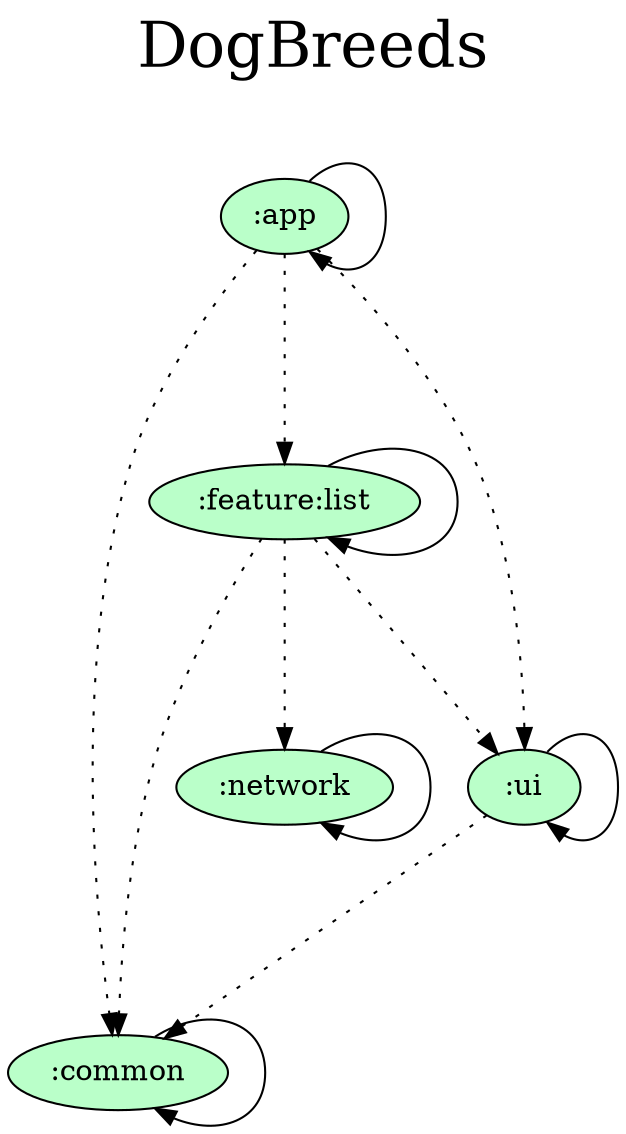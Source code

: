 digraph {
  graph [label="DogBreeds\n ",labelloc=t,fontsize=30,ranksep=1.4];
  node [style=filled, fillcolor="#bbbbbb"];
  rankdir=TB;

  # Projects

  ":app" [fillcolor="#baffc9"];
  ":common" [fillcolor="#baffc9"];
  ":feature:list" [fillcolor="#baffc9"];
  ":network" [fillcolor="#baffc9"];
  ":ui" [fillcolor="#baffc9"];

  {rank = same;}

  # Dependencies

  ":app" -> ":app"
  ":app" -> ":common" [style=dotted]
  ":app" -> ":feature:list" [style=dotted]
  ":app" -> ":ui" [style=dotted]
  ":common" -> ":common"
  ":ui" -> ":ui"
  ":ui" -> ":common" [style=dotted]
  ":network" -> ":network"
  ":feature:list" -> ":feature:list"
  ":feature:list" -> ":common" [style=dotted]
  ":feature:list" -> ":ui" [style=dotted]
  ":feature:list" -> ":network" [style=dotted]
}
